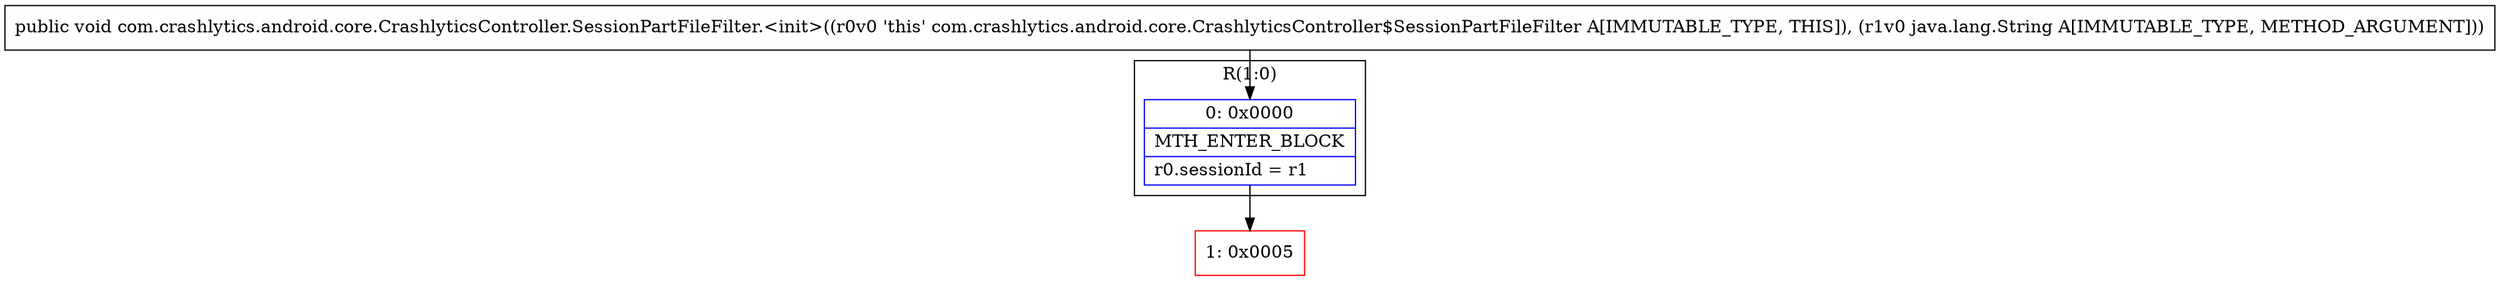 digraph "CFG forcom.crashlytics.android.core.CrashlyticsController.SessionPartFileFilter.\<init\>(Ljava\/lang\/String;)V" {
subgraph cluster_Region_594565570 {
label = "R(1:0)";
node [shape=record,color=blue];
Node_0 [shape=record,label="{0\:\ 0x0000|MTH_ENTER_BLOCK\l|r0.sessionId = r1\l}"];
}
Node_1 [shape=record,color=red,label="{1\:\ 0x0005}"];
MethodNode[shape=record,label="{public void com.crashlytics.android.core.CrashlyticsController.SessionPartFileFilter.\<init\>((r0v0 'this' com.crashlytics.android.core.CrashlyticsController$SessionPartFileFilter A[IMMUTABLE_TYPE, THIS]), (r1v0 java.lang.String A[IMMUTABLE_TYPE, METHOD_ARGUMENT])) }"];
MethodNode -> Node_0;
Node_0 -> Node_1;
}

